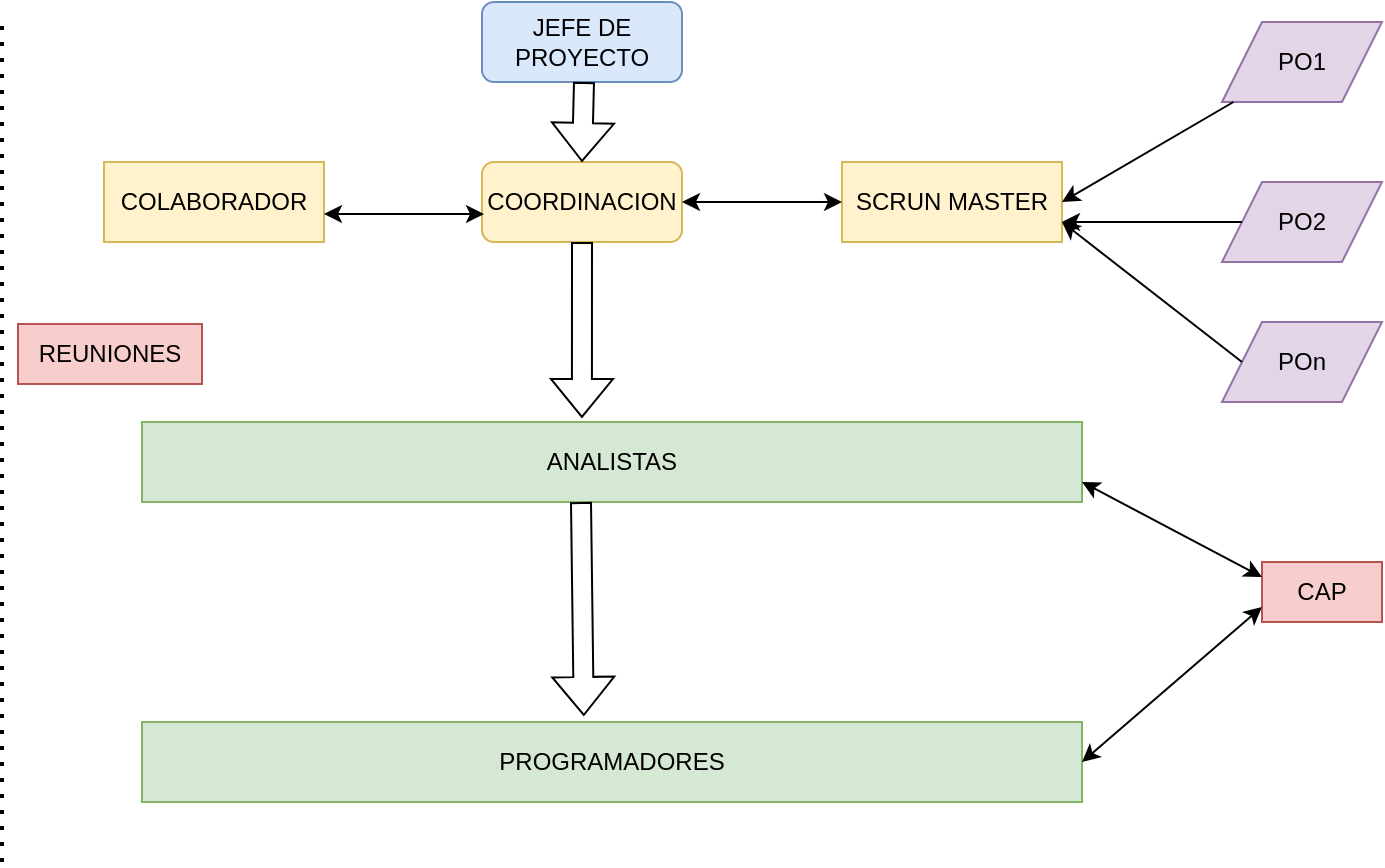 <mxfile version="24.2.5" type="device">
  <diagram name="Página-1" id="oI_BfJWX9q_FeoP8F8E3">
    <mxGraphModel dx="938" dy="648" grid="1" gridSize="10" guides="1" tooltips="1" connect="1" arrows="1" fold="1" page="1" pageScale="1" pageWidth="827" pageHeight="1169" math="0" shadow="0">
      <root>
        <mxCell id="0" />
        <mxCell id="1" parent="0" />
        <mxCell id="qLJ3pIn1qWdLrBE-g2eo-2" value="JEFE DE PROYECTO" style="rounded=1;whiteSpace=wrap;html=1;fillColor=#dae8fc;strokeColor=#6c8ebf;" vertex="1" parent="1">
          <mxGeometry x="280" y="80" width="100" height="40" as="geometry" />
        </mxCell>
        <mxCell id="qLJ3pIn1qWdLrBE-g2eo-3" value="COORDINACION" style="rounded=1;whiteSpace=wrap;html=1;fillColor=#fff2cc;strokeColor=#d6b656;" vertex="1" parent="1">
          <mxGeometry x="280" y="160" width="100" height="40" as="geometry" />
        </mxCell>
        <mxCell id="qLJ3pIn1qWdLrBE-g2eo-5" value="SCRUN MASTER" style="rounded=0;whiteSpace=wrap;html=1;fillColor=#fff2cc;strokeColor=#d6b656;" vertex="1" parent="1">
          <mxGeometry x="460" y="160" width="110" height="40" as="geometry" />
        </mxCell>
        <mxCell id="qLJ3pIn1qWdLrBE-g2eo-8" value="PO1" style="shape=parallelogram;perimeter=parallelogramPerimeter;whiteSpace=wrap;html=1;fixedSize=1;fillColor=#e1d5e7;strokeColor=#9673a6;" vertex="1" parent="1">
          <mxGeometry x="650" y="90" width="80" height="40" as="geometry" />
        </mxCell>
        <mxCell id="qLJ3pIn1qWdLrBE-g2eo-9" value="PO2" style="shape=parallelogram;perimeter=parallelogramPerimeter;whiteSpace=wrap;html=1;fixedSize=1;fillColor=#e1d5e7;strokeColor=#9673a6;" vertex="1" parent="1">
          <mxGeometry x="650" y="170" width="80" height="40" as="geometry" />
        </mxCell>
        <mxCell id="qLJ3pIn1qWdLrBE-g2eo-10" value="POn" style="shape=parallelogram;perimeter=parallelogramPerimeter;whiteSpace=wrap;html=1;fixedSize=1;fillColor=#e1d5e7;strokeColor=#9673a6;" vertex="1" parent="1">
          <mxGeometry x="650" y="240" width="80" height="40" as="geometry" />
        </mxCell>
        <mxCell id="qLJ3pIn1qWdLrBE-g2eo-11" value="COLABORADOR" style="rounded=0;whiteSpace=wrap;html=1;fillColor=#fff2cc;strokeColor=#d6b656;" vertex="1" parent="1">
          <mxGeometry x="91" y="160" width="110" height="40" as="geometry" />
        </mxCell>
        <mxCell id="qLJ3pIn1qWdLrBE-g2eo-12" value="ANALISTAS" style="rounded=0;whiteSpace=wrap;html=1;fillColor=#d5e8d4;strokeColor=#82b366;" vertex="1" parent="1">
          <mxGeometry x="110" y="290" width="470" height="40" as="geometry" />
        </mxCell>
        <mxCell id="qLJ3pIn1qWdLrBE-g2eo-13" value="PROGRAMADORES" style="rounded=0;whiteSpace=wrap;html=1;fillColor=#d5e8d4;strokeColor=#82b366;" vertex="1" parent="1">
          <mxGeometry x="110" y="440" width="470" height="40" as="geometry" />
        </mxCell>
        <mxCell id="qLJ3pIn1qWdLrBE-g2eo-14" value="" style="shape=flexArrow;endArrow=classic;html=1;rounded=0;exitX=0.5;exitY=1;exitDx=0;exitDy=0;entryX=0.468;entryY=-0.05;entryDx=0;entryDy=0;entryPerimeter=0;" edge="1" parent="1" source="qLJ3pIn1qWdLrBE-g2eo-3" target="qLJ3pIn1qWdLrBE-g2eo-12">
          <mxGeometry width="50" height="50" relative="1" as="geometry">
            <mxPoint x="390" y="360" as="sourcePoint" />
            <mxPoint x="430" y="310" as="targetPoint" />
          </mxGeometry>
        </mxCell>
        <mxCell id="qLJ3pIn1qWdLrBE-g2eo-15" value="" style="shape=flexArrow;endArrow=classic;html=1;rounded=0;exitX=0.5;exitY=1;exitDx=0;exitDy=0;entryX=0.47;entryY=-0.075;entryDx=0;entryDy=0;entryPerimeter=0;" edge="1" parent="1" target="qLJ3pIn1qWdLrBE-g2eo-13">
          <mxGeometry width="50" height="50" relative="1" as="geometry">
            <mxPoint x="329.5" y="330" as="sourcePoint" />
            <mxPoint x="330" y="430" as="targetPoint" />
          </mxGeometry>
        </mxCell>
        <mxCell id="qLJ3pIn1qWdLrBE-g2eo-16" value="" style="endArrow=classic;html=1;rounded=0;entryX=1;entryY=0.5;entryDx=0;entryDy=0;" edge="1" parent="1" source="qLJ3pIn1qWdLrBE-g2eo-8" target="qLJ3pIn1qWdLrBE-g2eo-5">
          <mxGeometry width="50" height="50" relative="1" as="geometry">
            <mxPoint x="390" y="360" as="sourcePoint" />
            <mxPoint x="440" y="310" as="targetPoint" />
          </mxGeometry>
        </mxCell>
        <mxCell id="qLJ3pIn1qWdLrBE-g2eo-17" value="" style="endArrow=classic;html=1;rounded=0;entryX=1;entryY=0.75;entryDx=0;entryDy=0;exitX=0;exitY=0.5;exitDx=0;exitDy=0;" edge="1" parent="1" source="qLJ3pIn1qWdLrBE-g2eo-9" target="qLJ3pIn1qWdLrBE-g2eo-5">
          <mxGeometry width="50" height="50" relative="1" as="geometry">
            <mxPoint x="666" y="140" as="sourcePoint" />
            <mxPoint x="580" y="190" as="targetPoint" />
          </mxGeometry>
        </mxCell>
        <mxCell id="qLJ3pIn1qWdLrBE-g2eo-18" value="" style="endArrow=classic;html=1;rounded=0;entryX=1;entryY=0.75;entryDx=0;entryDy=0;exitX=0;exitY=0.5;exitDx=0;exitDy=0;" edge="1" parent="1" source="qLJ3pIn1qWdLrBE-g2eo-10" target="qLJ3pIn1qWdLrBE-g2eo-5">
          <mxGeometry width="50" height="50" relative="1" as="geometry">
            <mxPoint x="676" y="150" as="sourcePoint" />
            <mxPoint x="590" y="200" as="targetPoint" />
          </mxGeometry>
        </mxCell>
        <mxCell id="qLJ3pIn1qWdLrBE-g2eo-19" value="" style="endArrow=classic;startArrow=classic;html=1;rounded=0;exitX=1;exitY=0.5;exitDx=0;exitDy=0;entryX=0;entryY=0.5;entryDx=0;entryDy=0;" edge="1" parent="1" source="qLJ3pIn1qWdLrBE-g2eo-3" target="qLJ3pIn1qWdLrBE-g2eo-5">
          <mxGeometry width="50" height="50" relative="1" as="geometry">
            <mxPoint x="390" y="360" as="sourcePoint" />
            <mxPoint x="440" y="310" as="targetPoint" />
          </mxGeometry>
        </mxCell>
        <mxCell id="qLJ3pIn1qWdLrBE-g2eo-20" value="" style="endArrow=classic;startArrow=classic;html=1;rounded=0;exitX=1;exitY=0.5;exitDx=0;exitDy=0;entryX=0;entryY=0.5;entryDx=0;entryDy=0;" edge="1" parent="1">
          <mxGeometry width="50" height="50" relative="1" as="geometry">
            <mxPoint x="201" y="186" as="sourcePoint" />
            <mxPoint x="281" y="186" as="targetPoint" />
          </mxGeometry>
        </mxCell>
        <mxCell id="qLJ3pIn1qWdLrBE-g2eo-21" value="CAP" style="rounded=0;whiteSpace=wrap;html=1;fillColor=#f8cecc;strokeColor=#b85450;" vertex="1" parent="1">
          <mxGeometry x="670" y="360" width="60" height="30" as="geometry" />
        </mxCell>
        <mxCell id="qLJ3pIn1qWdLrBE-g2eo-22" value="" style="endArrow=classic;startArrow=classic;html=1;rounded=0;entryX=0;entryY=0.25;entryDx=0;entryDy=0;exitX=1;exitY=0.75;exitDx=0;exitDy=0;" edge="1" parent="1" source="qLJ3pIn1qWdLrBE-g2eo-12" target="qLJ3pIn1qWdLrBE-g2eo-21">
          <mxGeometry width="50" height="50" relative="1" as="geometry">
            <mxPoint x="390" y="360" as="sourcePoint" />
            <mxPoint x="440" y="310" as="targetPoint" />
          </mxGeometry>
        </mxCell>
        <mxCell id="qLJ3pIn1qWdLrBE-g2eo-23" value="" style="endArrow=classic;startArrow=classic;html=1;rounded=0;entryX=0;entryY=0.75;entryDx=0;entryDy=0;exitX=1;exitY=0.5;exitDx=0;exitDy=0;" edge="1" parent="1" source="qLJ3pIn1qWdLrBE-g2eo-13" target="qLJ3pIn1qWdLrBE-g2eo-21">
          <mxGeometry width="50" height="50" relative="1" as="geometry">
            <mxPoint x="590" y="330" as="sourcePoint" />
            <mxPoint x="680" y="378" as="targetPoint" />
          </mxGeometry>
        </mxCell>
        <mxCell id="qLJ3pIn1qWdLrBE-g2eo-24" value="" style="endArrow=none;dashed=1;html=1;dashPattern=1 3;strokeWidth=2;rounded=0;" edge="1" parent="1">
          <mxGeometry width="50" height="50" relative="1" as="geometry">
            <mxPoint x="40" y="510" as="sourcePoint" />
            <mxPoint x="40" y="90" as="targetPoint" />
          </mxGeometry>
        </mxCell>
        <mxCell id="qLJ3pIn1qWdLrBE-g2eo-25" value="REUNIONES" style="text;html=1;align=center;verticalAlign=middle;whiteSpace=wrap;rounded=0;fillColor=#f8cecc;strokeColor=#b85450;" vertex="1" parent="1">
          <mxGeometry x="48" y="241" width="92" height="30" as="geometry" />
        </mxCell>
        <mxCell id="qLJ3pIn1qWdLrBE-g2eo-26" value="" style="shape=flexArrow;endArrow=classic;html=1;rounded=0;exitX=0.5;exitY=1;exitDx=0;exitDy=0;entryX=0.5;entryY=0;entryDx=0;entryDy=0;" edge="1" parent="1" target="qLJ3pIn1qWdLrBE-g2eo-3">
          <mxGeometry width="50" height="50" relative="1" as="geometry">
            <mxPoint x="331" y="120" as="sourcePoint" />
            <mxPoint x="331" y="208" as="targetPoint" />
          </mxGeometry>
        </mxCell>
      </root>
    </mxGraphModel>
  </diagram>
</mxfile>
